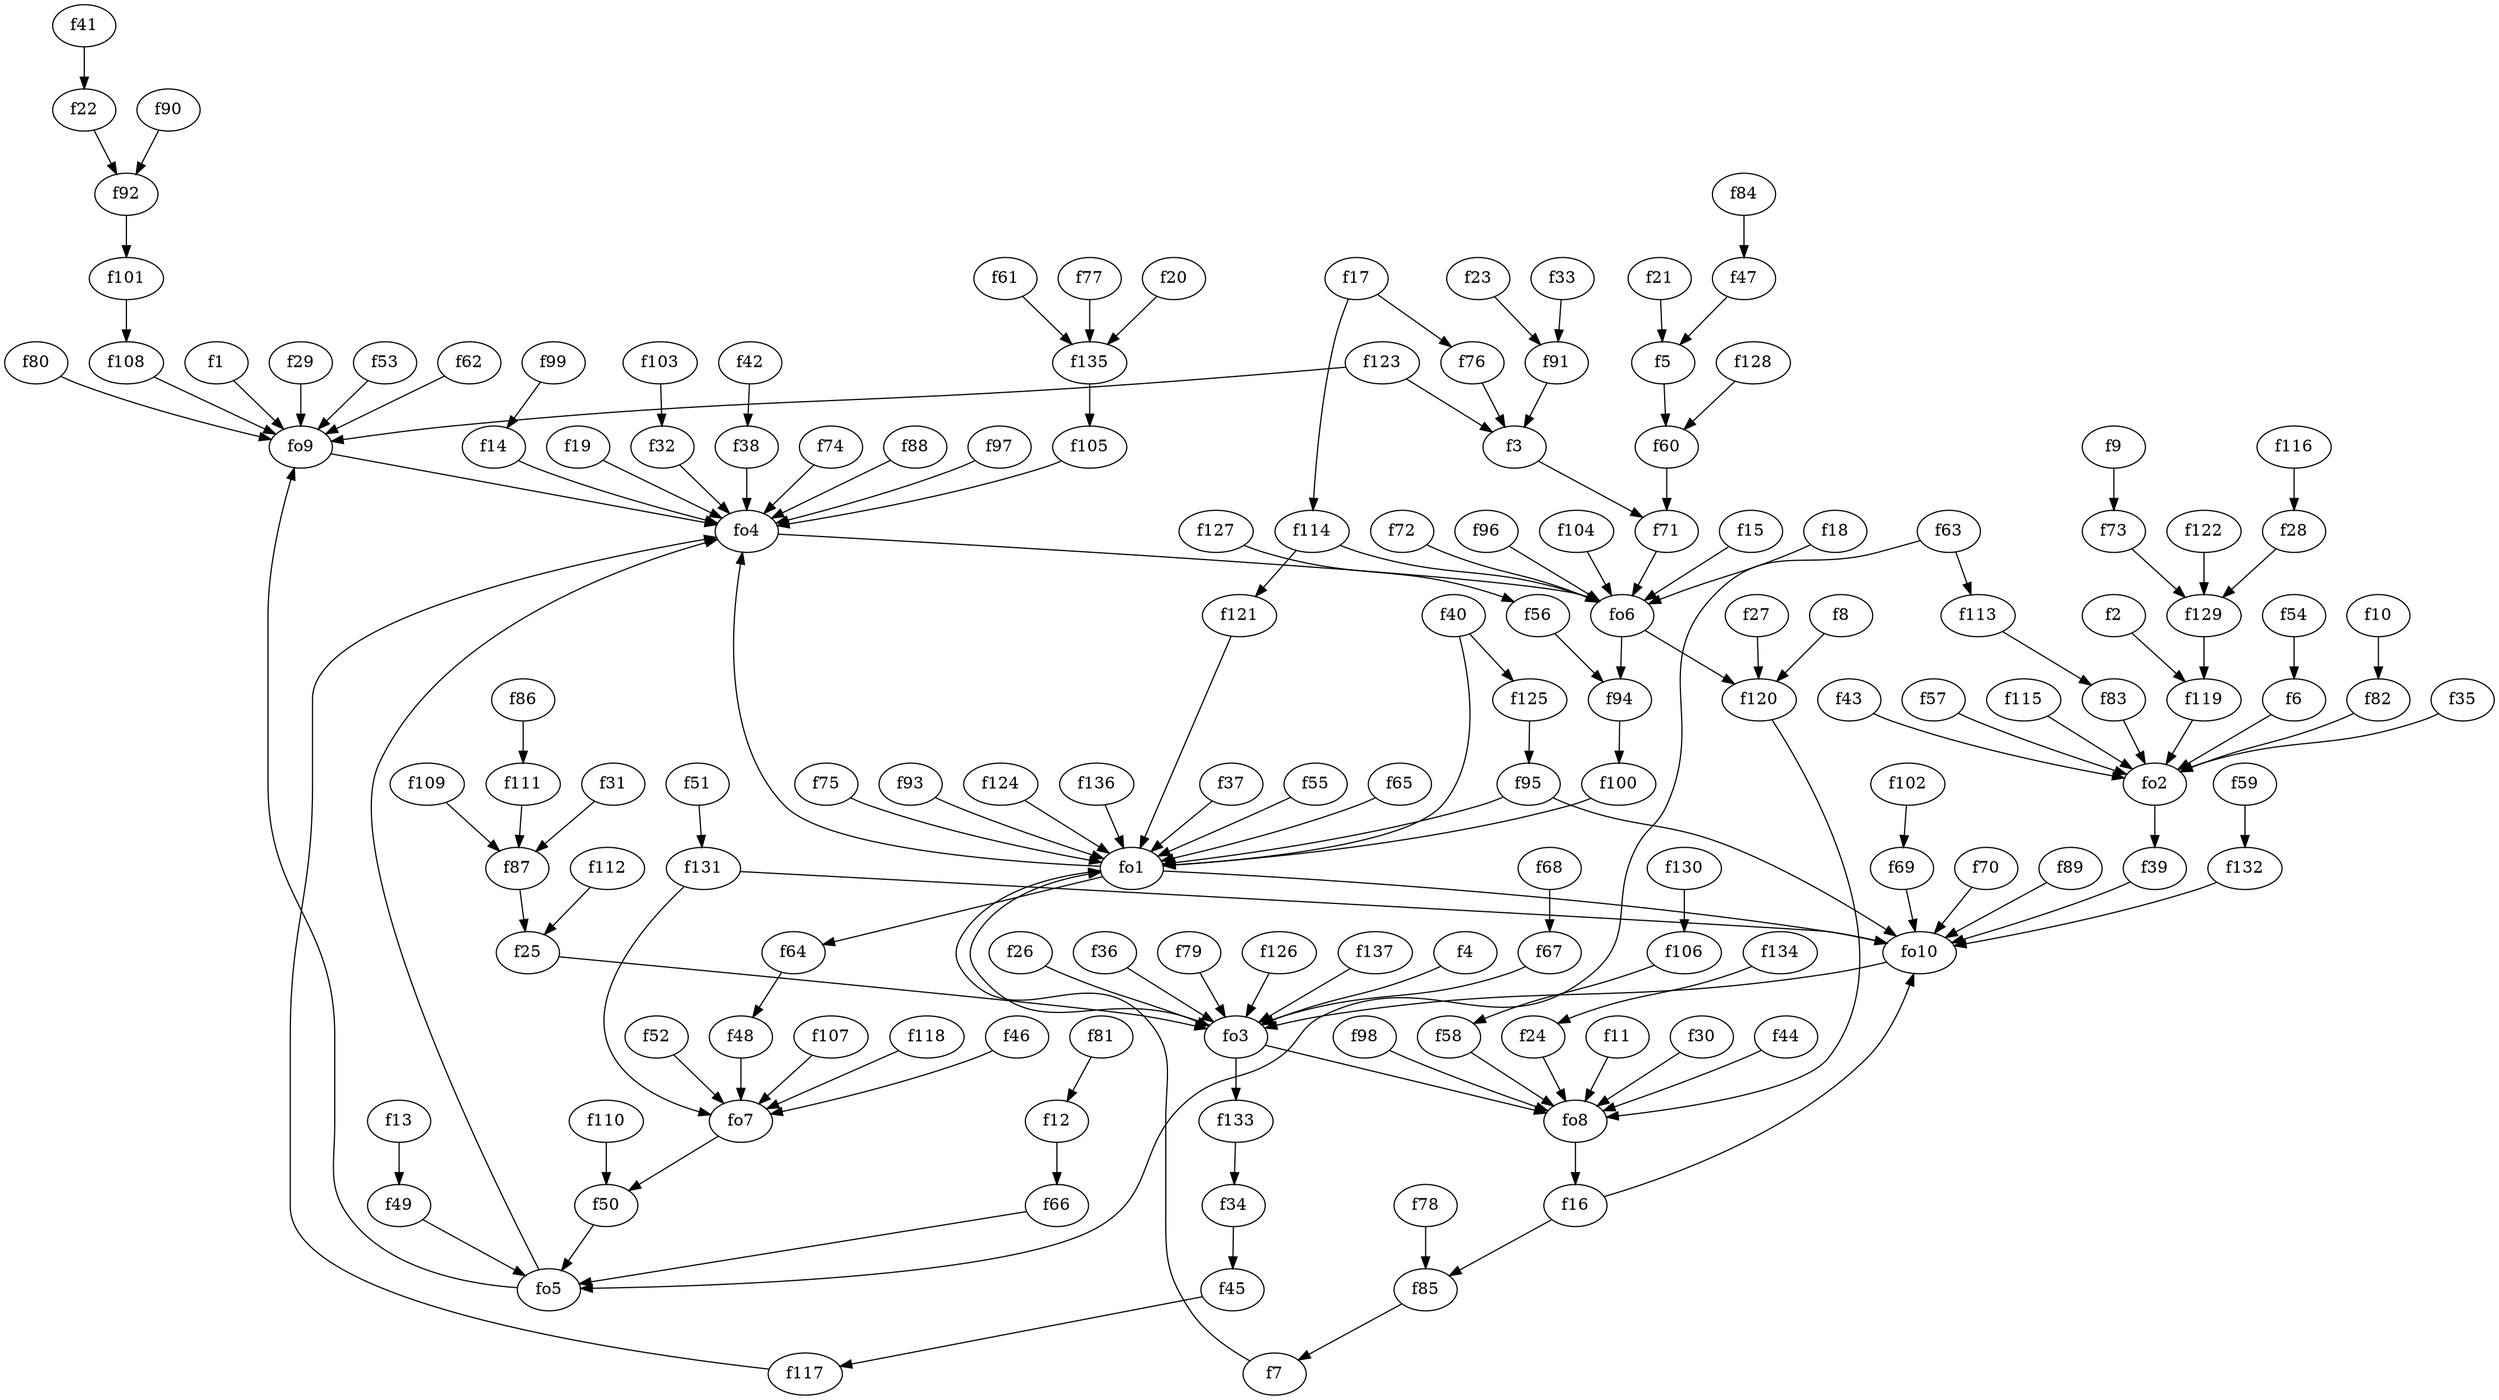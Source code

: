 strict digraph  {
f1;
f2;
f3;
f4;
f5;
f6;
f7;
f8;
f9;
f10;
f11;
f12;
f13;
f14;
f15;
f16;
f17;
f18;
f19;
f20;
f21;
f22;
f23;
f24;
f25;
f26;
f27;
f28;
f29;
f30;
f31;
f32;
f33;
f34;
f35;
f36;
f37;
f38;
f39;
f40;
f41;
f42;
f43;
f44;
f45;
f46;
f47;
f48;
f49;
f50;
f51;
f52;
f53;
f54;
f55;
f56;
f57;
f58;
f59;
f60;
f61;
f62;
f63;
f64;
f65;
f66;
f67;
f68;
f69;
f70;
f71;
f72;
f73;
f74;
f75;
f76;
f77;
f78;
f79;
f80;
f81;
f82;
f83;
f84;
f85;
f86;
f87;
f88;
f89;
f90;
f91;
f92;
f93;
f94;
f95;
f96;
f97;
f98;
f99;
f100;
f101;
f102;
f103;
f104;
f105;
f106;
f107;
f108;
f109;
f110;
f111;
f112;
f113;
f114;
f115;
f116;
f117;
f118;
f119;
f120;
f121;
f122;
f123;
f124;
f125;
f126;
f127;
f128;
f129;
f130;
f131;
f132;
f133;
f134;
f135;
f136;
f137;
fo1;
fo2;
fo3;
fo4;
fo5;
fo6;
fo7;
fo8;
fo9;
fo10;
f1 -> fo9  [weight=2];
f2 -> f119  [weight=2];
f3 -> f71  [weight=2];
f4 -> fo3  [weight=2];
f5 -> f60  [weight=2];
f6 -> fo2  [weight=2];
f7 -> fo1  [weight=2];
f8 -> f120  [weight=2];
f9 -> f73  [weight=2];
f10 -> f82  [weight=2];
f11 -> fo8  [weight=2];
f12 -> f66  [weight=2];
f13 -> f49  [weight=2];
f14 -> fo4  [weight=2];
f15 -> fo6  [weight=2];
f16 -> fo10  [weight=2];
f16 -> f85  [weight=2];
f17 -> f76  [weight=2];
f17 -> f114  [weight=2];
f18 -> fo6  [weight=2];
f19 -> fo4  [weight=2];
f20 -> f135  [weight=2];
f21 -> f5  [weight=2];
f22 -> f92  [weight=2];
f23 -> f91  [weight=2];
f24 -> fo8  [weight=2];
f25 -> fo3  [weight=2];
f26 -> fo3  [weight=2];
f27 -> f120  [weight=2];
f28 -> f129  [weight=2];
f29 -> fo9  [weight=2];
f30 -> fo8  [weight=2];
f31 -> f87  [weight=2];
f32 -> fo4  [weight=2];
f33 -> f91  [weight=2];
f34 -> f45  [weight=2];
f35 -> fo2  [weight=2];
f36 -> fo3  [weight=2];
f37 -> fo1  [weight=2];
f38 -> fo4  [weight=2];
f39 -> fo10  [weight=2];
f40 -> fo1  [weight=2];
f40 -> f125  [weight=2];
f41 -> f22  [weight=2];
f42 -> f38  [weight=2];
f43 -> fo2  [weight=2];
f44 -> fo8  [weight=2];
f45 -> f117  [weight=2];
f46 -> fo7  [weight=2];
f47 -> f5  [weight=2];
f48 -> fo7  [weight=2];
f49 -> fo5  [weight=2];
f50 -> fo5  [weight=2];
f51 -> f131  [weight=2];
f52 -> fo7  [weight=2];
f53 -> fo9  [weight=2];
f54 -> f6  [weight=2];
f55 -> fo1  [weight=2];
f56 -> f94  [weight=2];
f57 -> fo2  [weight=2];
f58 -> fo8  [weight=2];
f59 -> f132  [weight=2];
f60 -> f71  [weight=2];
f61 -> f135  [weight=2];
f62 -> fo9  [weight=2];
f63 -> f113  [weight=2];
f63 -> fo5  [weight=2];
f64 -> f48  [weight=2];
f65 -> fo1  [weight=2];
f66 -> fo5  [weight=2];
f67 -> fo3  [weight=2];
f68 -> f67  [weight=2];
f69 -> fo10  [weight=2];
f70 -> fo10  [weight=2];
f71 -> fo6  [weight=2];
f72 -> fo6  [weight=2];
f73 -> f129  [weight=2];
f74 -> fo4  [weight=2];
f75 -> fo1  [weight=2];
f76 -> f3  [weight=2];
f77 -> f135  [weight=2];
f78 -> f85  [weight=2];
f79 -> fo3  [weight=2];
f80 -> fo9  [weight=2];
f81 -> f12  [weight=2];
f82 -> fo2  [weight=2];
f83 -> fo2  [weight=2];
f84 -> f47  [weight=2];
f85 -> f7  [weight=2];
f86 -> f111  [weight=2];
f87 -> f25  [weight=2];
f88 -> fo4  [weight=2];
f89 -> fo10  [weight=2];
f90 -> f92  [weight=2];
f91 -> f3  [weight=2];
f92 -> f101  [weight=2];
f93 -> fo1  [weight=2];
f94 -> f100  [weight=2];
f95 -> fo1  [weight=2];
f95 -> fo10  [weight=2];
f96 -> fo6  [weight=2];
f97 -> fo4  [weight=2];
f98 -> fo8  [weight=2];
f99 -> f14  [weight=2];
f100 -> fo1  [weight=2];
f101 -> f108  [weight=2];
f102 -> f69  [weight=2];
f103 -> f32  [weight=2];
f104 -> fo6  [weight=2];
f105 -> fo4  [weight=2];
f106 -> f58  [weight=2];
f107 -> fo7  [weight=2];
f108 -> fo9  [weight=2];
f109 -> f87  [weight=2];
f110 -> f50  [weight=2];
f111 -> f87  [weight=2];
f112 -> f25  [weight=2];
f113 -> f83  [weight=2];
f114 -> fo6  [weight=2];
f114 -> f121  [weight=2];
f115 -> fo2  [weight=2];
f116 -> f28  [weight=2];
f117 -> fo4  [weight=2];
f118 -> fo7  [weight=2];
f119 -> fo2  [weight=2];
f120 -> fo8  [weight=2];
f121 -> fo1  [weight=2];
f122 -> f129  [weight=2];
f123 -> f3  [weight=2];
f123 -> fo9  [weight=2];
f124 -> fo1  [weight=2];
f125 -> f95  [weight=2];
f126 -> fo3  [weight=2];
f127 -> f56  [weight=2];
f128 -> f60  [weight=2];
f129 -> f119  [weight=2];
f130 -> f106  [weight=2];
f131 -> fo10  [weight=2];
f131 -> fo7  [weight=2];
f132 -> fo10  [weight=2];
f133 -> f34  [weight=2];
f134 -> f24  [weight=2];
f135 -> f105  [weight=2];
f136 -> fo1  [weight=2];
f137 -> fo3  [weight=2];
fo1 -> fo4  [weight=2];
fo1 -> f64  [weight=2];
fo1 -> fo10  [weight=2];
fo2 -> f39  [weight=2];
fo3 -> fo8  [weight=2];
fo3 -> f133  [weight=2];
fo3 -> fo1  [weight=2];
fo4 -> fo6  [weight=2];
fo5 -> fo4  [weight=2];
fo5 -> fo9  [weight=2];
fo6 -> f94  [weight=2];
fo6 -> f120  [weight=2];
fo7 -> f50  [weight=2];
fo8 -> f16  [weight=2];
fo9 -> fo4  [weight=2];
fo10 -> fo3  [weight=2];
}
